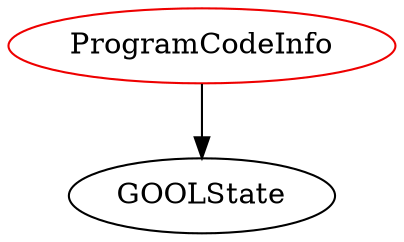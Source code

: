 digraph programcodeinfo{
ProgramCodeInfo -> GOOLState;
ProgramCodeInfo	[shape=oval, color=red2, label="ProgramCodeInfo"];
}
